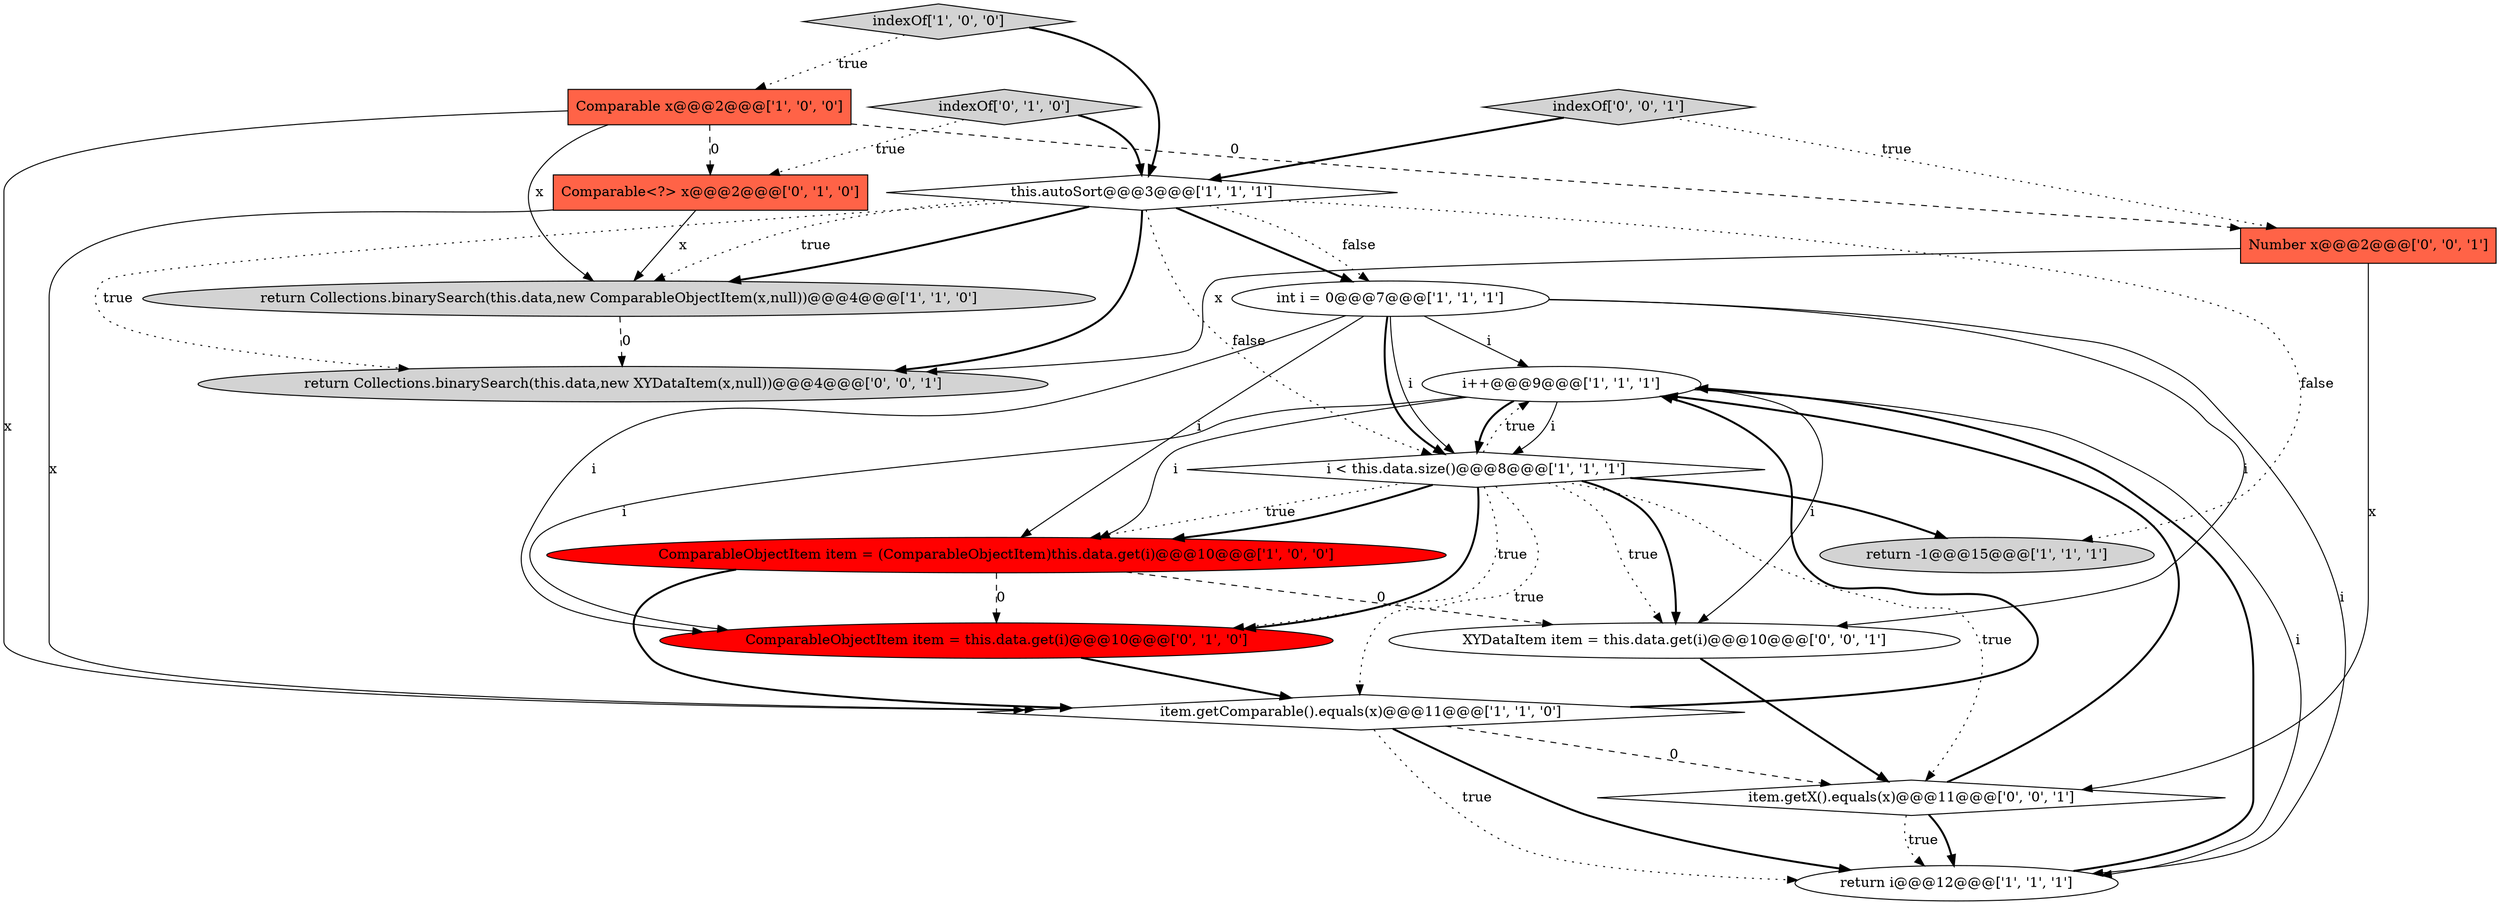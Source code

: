 digraph {
1 [style = filled, label = "i++@@@9@@@['1', '1', '1']", fillcolor = white, shape = ellipse image = "AAA0AAABBB1BBB"];
10 [style = filled, label = "item.getComparable().equals(x)@@@11@@@['1', '1', '0']", fillcolor = white, shape = diamond image = "AAA0AAABBB1BBB"];
6 [style = filled, label = "Comparable x@@@2@@@['1', '0', '0']", fillcolor = tomato, shape = box image = "AAA1AAABBB1BBB"];
11 [style = filled, label = "indexOf['0', '1', '0']", fillcolor = lightgray, shape = diamond image = "AAA0AAABBB2BBB"];
13 [style = filled, label = "ComparableObjectItem item = this.data.get(i)@@@10@@@['0', '1', '0']", fillcolor = red, shape = ellipse image = "AAA1AAABBB2BBB"];
2 [style = filled, label = "return i@@@12@@@['1', '1', '1']", fillcolor = white, shape = ellipse image = "AAA0AAABBB1BBB"];
16 [style = filled, label = "XYDataItem item = this.data.get(i)@@@10@@@['0', '0', '1']", fillcolor = white, shape = ellipse image = "AAA0AAABBB3BBB"];
4 [style = filled, label = "return Collections.binarySearch(this.data,new ComparableObjectItem(x,null))@@@4@@@['1', '1', '0']", fillcolor = lightgray, shape = ellipse image = "AAA0AAABBB1BBB"];
15 [style = filled, label = "Number x@@@2@@@['0', '0', '1']", fillcolor = tomato, shape = box image = "AAA0AAABBB3BBB"];
7 [style = filled, label = "this.autoSort@@@3@@@['1', '1', '1']", fillcolor = white, shape = diamond image = "AAA0AAABBB1BBB"];
9 [style = filled, label = "i < this.data.size()@@@8@@@['1', '1', '1']", fillcolor = white, shape = diamond image = "AAA0AAABBB1BBB"];
0 [style = filled, label = "int i = 0@@@7@@@['1', '1', '1']", fillcolor = white, shape = ellipse image = "AAA0AAABBB1BBB"];
8 [style = filled, label = "indexOf['1', '0', '0']", fillcolor = lightgray, shape = diamond image = "AAA0AAABBB1BBB"];
17 [style = filled, label = "item.getX().equals(x)@@@11@@@['0', '0', '1']", fillcolor = white, shape = diamond image = "AAA0AAABBB3BBB"];
14 [style = filled, label = "return Collections.binarySearch(this.data,new XYDataItem(x,null))@@@4@@@['0', '0', '1']", fillcolor = lightgray, shape = ellipse image = "AAA0AAABBB3BBB"];
5 [style = filled, label = "ComparableObjectItem item = (ComparableObjectItem)this.data.get(i)@@@10@@@['1', '0', '0']", fillcolor = red, shape = ellipse image = "AAA1AAABBB1BBB"];
3 [style = filled, label = "return -1@@@15@@@['1', '1', '1']", fillcolor = lightgray, shape = ellipse image = "AAA0AAABBB1BBB"];
12 [style = filled, label = "Comparable<?> x@@@2@@@['0', '1', '0']", fillcolor = tomato, shape = box image = "AAA1AAABBB2BBB"];
18 [style = filled, label = "indexOf['0', '0', '1']", fillcolor = lightgray, shape = diamond image = "AAA0AAABBB3BBB"];
5->13 [style = dashed, label="0"];
0->9 [style = solid, label="i"];
5->10 [style = bold, label=""];
13->10 [style = bold, label=""];
0->9 [style = bold, label=""];
6->10 [style = solid, label="x"];
7->14 [style = dotted, label="true"];
17->1 [style = bold, label=""];
0->1 [style = solid, label="i"];
2->1 [style = bold, label=""];
0->13 [style = solid, label="i"];
1->9 [style = solid, label="i"];
7->3 [style = dotted, label="false"];
9->17 [style = dotted, label="true"];
1->5 [style = solid, label="i"];
11->12 [style = dotted, label="true"];
18->15 [style = dotted, label="true"];
7->0 [style = bold, label=""];
7->4 [style = bold, label=""];
16->17 [style = bold, label=""];
7->9 [style = dotted, label="false"];
6->4 [style = solid, label="x"];
9->16 [style = bold, label=""];
1->9 [style = bold, label=""];
0->5 [style = solid, label="i"];
8->7 [style = bold, label=""];
7->14 [style = bold, label=""];
6->12 [style = dashed, label="0"];
5->16 [style = dashed, label="0"];
1->16 [style = solid, label="i"];
7->0 [style = dotted, label="false"];
0->2 [style = solid, label="i"];
9->5 [style = dotted, label="true"];
8->6 [style = dotted, label="true"];
17->2 [style = bold, label=""];
0->16 [style = solid, label="i"];
10->2 [style = dotted, label="true"];
12->10 [style = solid, label="x"];
6->15 [style = dashed, label="0"];
9->13 [style = dotted, label="true"];
1->2 [style = solid, label="i"];
7->4 [style = dotted, label="true"];
9->1 [style = dotted, label="true"];
10->17 [style = dashed, label="0"];
9->5 [style = bold, label=""];
9->3 [style = bold, label=""];
10->2 [style = bold, label=""];
17->2 [style = dotted, label="true"];
4->14 [style = dashed, label="0"];
9->16 [style = dotted, label="true"];
18->7 [style = bold, label=""];
12->4 [style = solid, label="x"];
10->1 [style = bold, label=""];
9->10 [style = dotted, label="true"];
1->13 [style = solid, label="i"];
11->7 [style = bold, label=""];
15->14 [style = solid, label="x"];
9->13 [style = bold, label=""];
15->17 [style = solid, label="x"];
}
